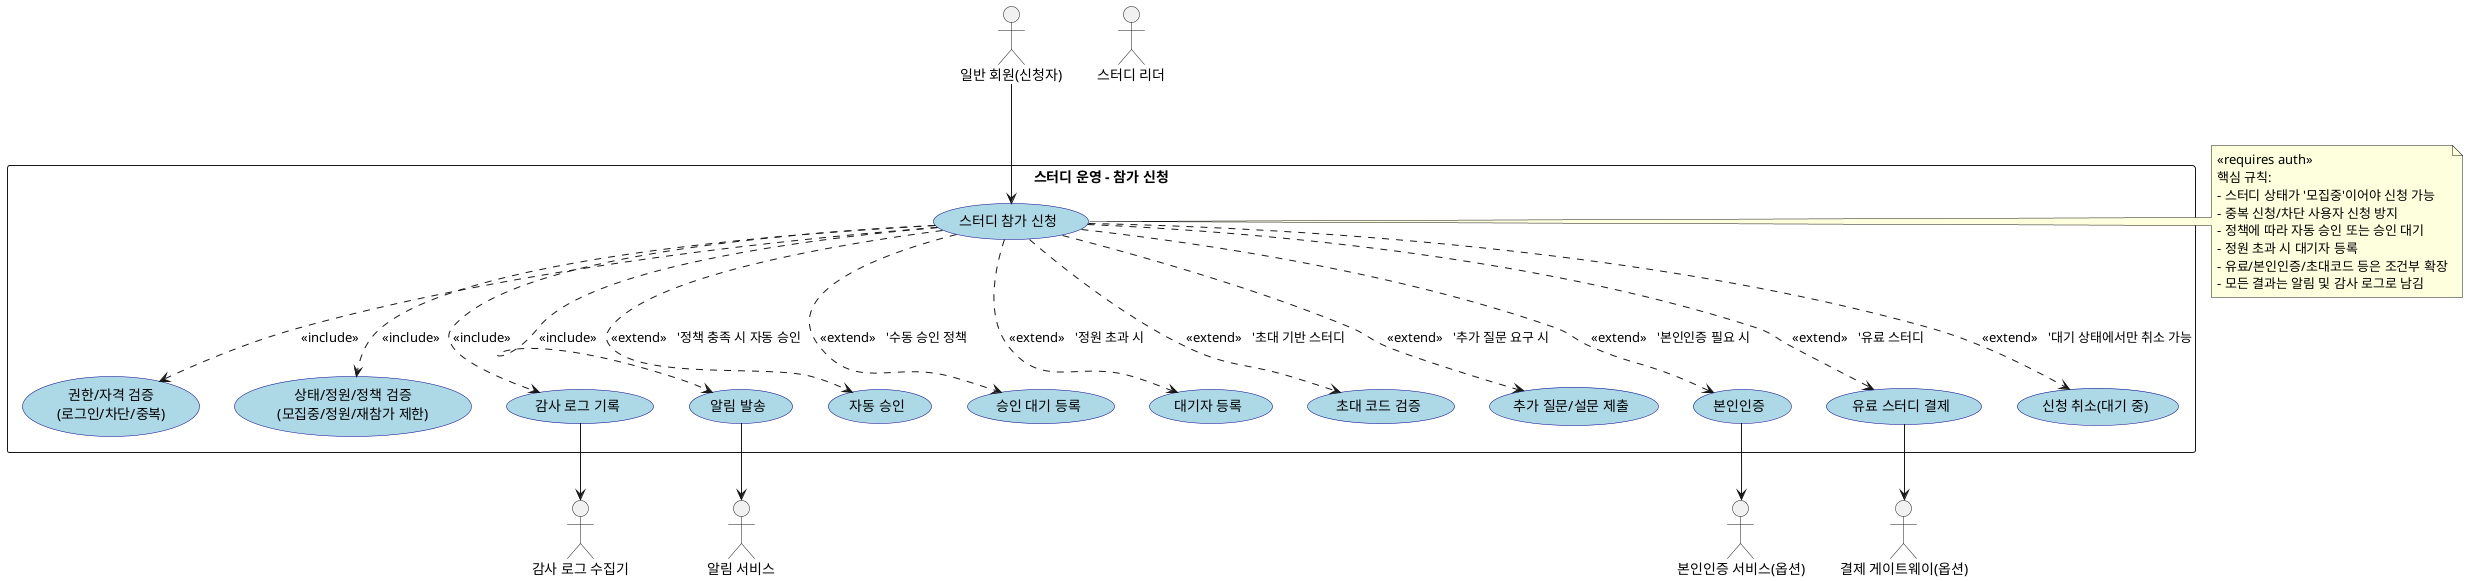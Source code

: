 @startuml
' 스터디 참가 신청 Use Case Diagram

skinparam packageStyle rectangle
skinparam usecase {
  BackgroundColor LightBlue
  BorderColor DarkBlue
}

' === Actors ===
actor "일반 회원(신청자)" as User
actor "스터디 리더" as Leader
actor "알림 서비스" as Noti
actor "감사 로그 수집기" as Audit
actor "결제 게이트웨이(옵션)" as Pay
actor "본인인증 서비스(옵션)" as Verify

' === System Boundary ===
rectangle "스터디 운영 - 참가 신청" as ApplyStudy {

  ' 메인 UC
  usecase "스터디 참가 신청" as UC_Apply

  ' 항상 수행되는 교차 관심사 (include)
  usecase "권한/자격 검증\n(로그인/차단/중복)" as UC_Authz
  usecase "상태/정원/정책 검증\n(모집중/정원/재참가 제한)" as UC_Validate
  usecase "감사 로그 기록" as UC_Audit
  usecase "알림 발송" as UC_Notify

  ' 조건부/선택 흐름 (extend)
  usecase "자동 승인" as UC_AutoApprove
  usecase "승인 대기 등록" as UC_Pending
  usecase "대기자 등록" as UC_Waitlist
  usecase "초대 코드 검증" as UC_Invite
  usecase "추가 질문/설문 제출" as UC_Questionnaire
  usecase "본인인증" as UC_Verify
  usecase "유료 스터디 결제" as UC_Payment
  usecase "신청 취소(대기 중)" as UC_Cancel
}

' === 실행자 연결 ===
User --> UC_Apply
'Leader --> UC_Cancel  '리더가 대기 취소를 대신 처리하는 정책이 있을 수 있음(선택)

' === include: 공통 교차 관심사 ===
UC_Apply ..> UC_Authz    : <<include>>
UC_Apply ..> UC_Validate : <<include>>
UC_Apply ..> UC_Audit    : <<include>>
UC_Apply ..> UC_Notify   : <<include>>

' === extend: 조건부/선택 흐름 ===
UC_Apply ..> UC_Invite        : <<extend>>   '초대 기반 스터디
UC_Apply ..> UC_Questionnaire : <<extend>>   '추가 질문 요구 시
UC_Apply ..> UC_Verify        : <<extend>>   '본인인증 필요 시
UC_Apply ..> UC_Payment       : <<extend>>   '유료 스터디
UC_Apply ..> UC_AutoApprove   : <<extend>>   '정책 충족 시 자동 승인
UC_Apply ..> UC_Pending       : <<extend>>   '수동 승인 정책
UC_Apply ..> UC_Waitlist      : <<extend>>   '정원 초과 시
UC_Apply ..> UC_Cancel        : <<extend>>   '대기 상태에서만 취소 가능

' === 외부 시스템 연동 ===
UC_Audit --> Audit
UC_Notify --> Noti
UC_Payment --> Pay
UC_Verify --> Verify

' === Notes ===
note right of UC_Apply
«requires auth»
핵심 규칙:
- 스터디 상태가 '모집중'이어야 신청 가능
- 중복 신청/차단 사용자 신청 방지
- 정책에 따라 자동 승인 또는 승인 대기
- 정원 초과 시 대기자 등록
- 유료/본인인증/초대코드 등은 조건부 확장
- 모든 결과는 알림 및 감사 로그로 남김
end note

@enduml
